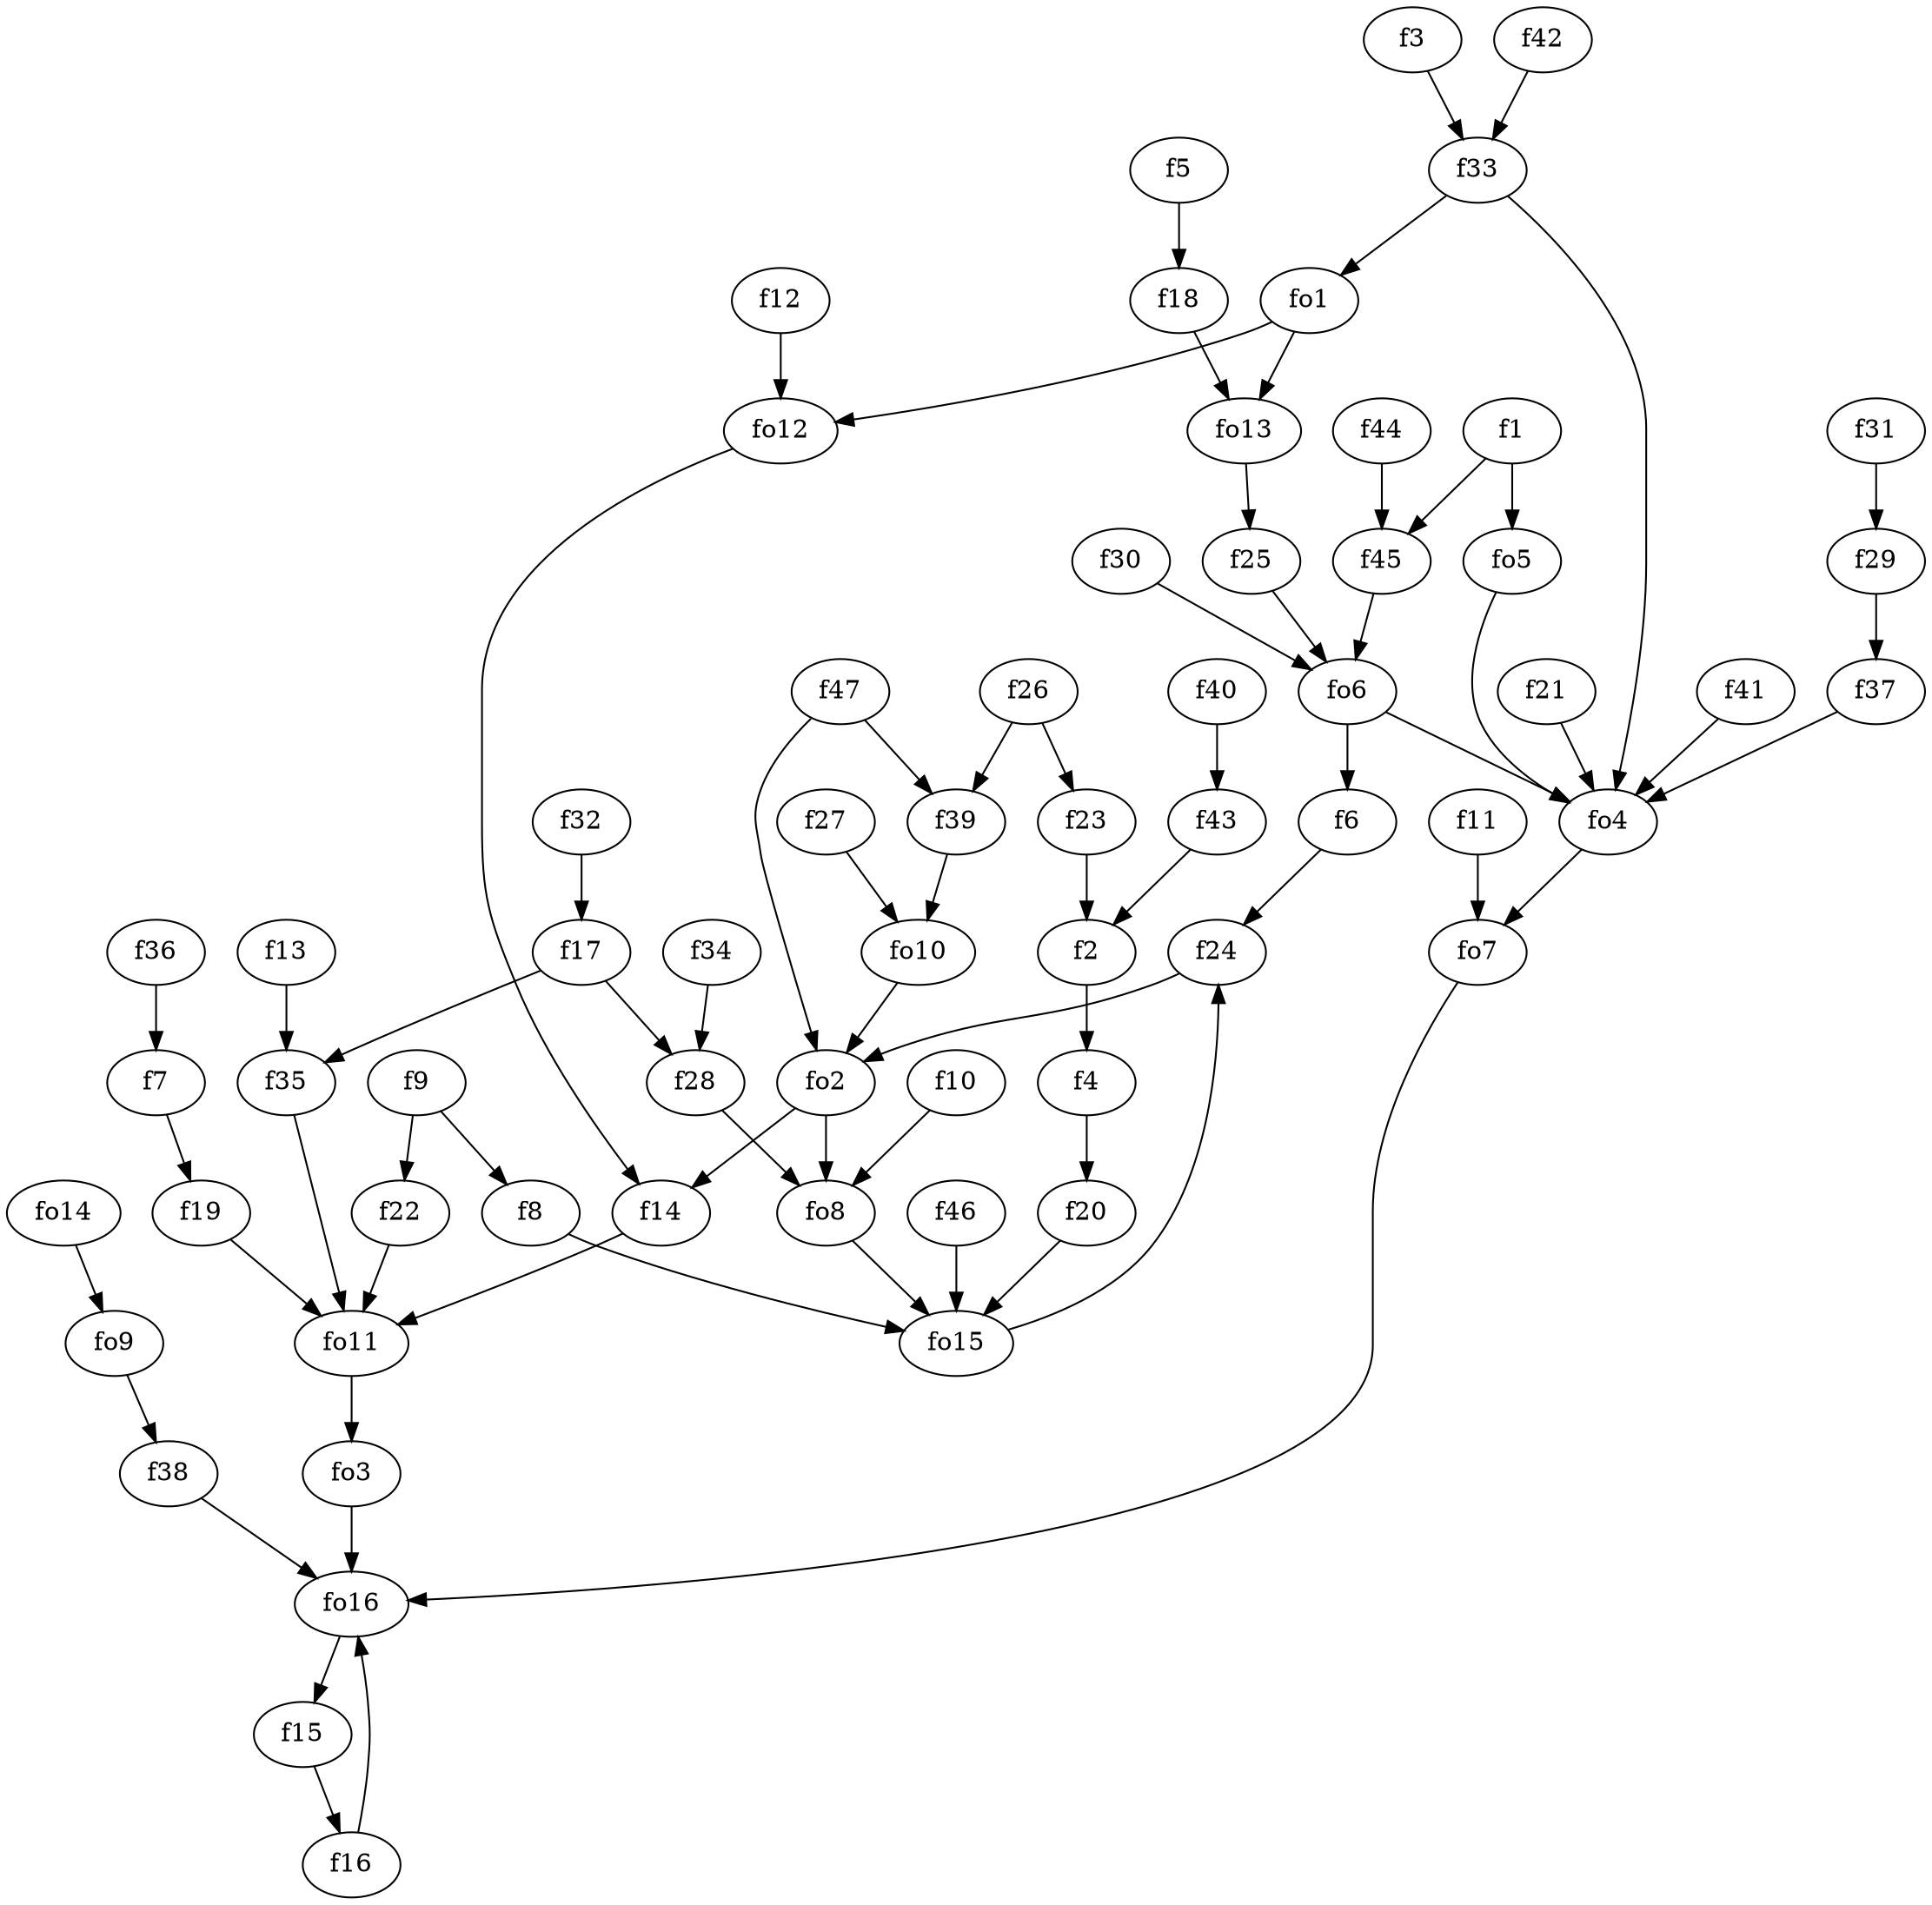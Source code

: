 strict digraph  {
f1;
f2;
f3;
f4;
f5;
f6;
f7;
f8;
f9;
f10;
f11;
f12;
f13;
f14;
f15;
f16;
f17;
f18;
f19;
f20;
f21;
f22;
f23;
f24;
f25;
f26;
f27;
f28;
f29;
f30;
f31;
f32;
f33;
f34;
f35;
f36;
f37;
f38;
f39;
f40;
f41;
f42;
f43;
f44;
f45;
f46;
f47;
fo1;
fo2;
fo3;
fo4;
fo5;
fo6;
fo7;
fo8;
fo9;
fo10;
fo11;
fo12;
fo13;
fo14;
fo15;
fo16;
f1 -> f45  [weight=2];
f1 -> fo5  [weight=2];
f2 -> f4  [weight=2];
f3 -> f33  [weight=2];
f4 -> f20  [weight=2];
f5 -> f18  [weight=2];
f6 -> f24  [weight=2];
f7 -> f19  [weight=2];
f8 -> fo15  [weight=2];
f9 -> f22  [weight=2];
f9 -> f8  [weight=2];
f10 -> fo8  [weight=2];
f11 -> fo7  [weight=2];
f12 -> fo12  [weight=2];
f13 -> f35  [weight=2];
f14 -> fo11  [weight=2];
f15 -> f16  [weight=2];
f16 -> fo16  [weight=2];
f17 -> f35  [weight=2];
f17 -> f28  [weight=2];
f18 -> fo13  [weight=2];
f19 -> fo11  [weight=2];
f20 -> fo15  [weight=2];
f21 -> fo4  [weight=2];
f22 -> fo11  [weight=2];
f23 -> f2  [weight=2];
f24 -> fo2  [weight=2];
f25 -> fo6  [weight=2];
f26 -> f23  [weight=2];
f26 -> f39  [weight=2];
f27 -> fo10  [weight=2];
f28 -> fo8  [weight=2];
f29 -> f37  [weight=2];
f30 -> fo6  [weight=2];
f31 -> f29  [weight=2];
f32 -> f17  [weight=2];
f33 -> fo1  [weight=2];
f33 -> fo4  [weight=2];
f34 -> f28  [weight=2];
f35 -> fo11  [weight=2];
f36 -> f7  [weight=2];
f37 -> fo4  [weight=2];
f38 -> fo16  [weight=2];
f39 -> fo10  [weight=2];
f40 -> f43  [weight=2];
f41 -> fo4  [weight=2];
f42 -> f33  [weight=2];
f43 -> f2  [weight=2];
f44 -> f45  [weight=2];
f45 -> fo6  [weight=2];
f46 -> fo15  [weight=2];
f47 -> f39  [weight=2];
f47 -> fo2  [weight=2];
fo1 -> fo13  [weight=2];
fo1 -> fo12  [weight=2];
fo2 -> fo8  [weight=2];
fo2 -> f14  [weight=2];
fo3 -> fo16  [weight=2];
fo4 -> fo7  [weight=2];
fo5 -> fo4  [weight=2];
fo6 -> f6  [weight=2];
fo6 -> fo4  [weight=2];
fo7 -> fo16  [weight=2];
fo8 -> fo15  [weight=2];
fo9 -> f38  [weight=2];
fo10 -> fo2  [weight=2];
fo11 -> fo3  [weight=2];
fo12 -> f14  [weight=2];
fo13 -> f25  [weight=2];
fo14 -> fo9  [weight=2];
fo15 -> f24  [weight=2];
fo16 -> f15  [weight=2];
}
